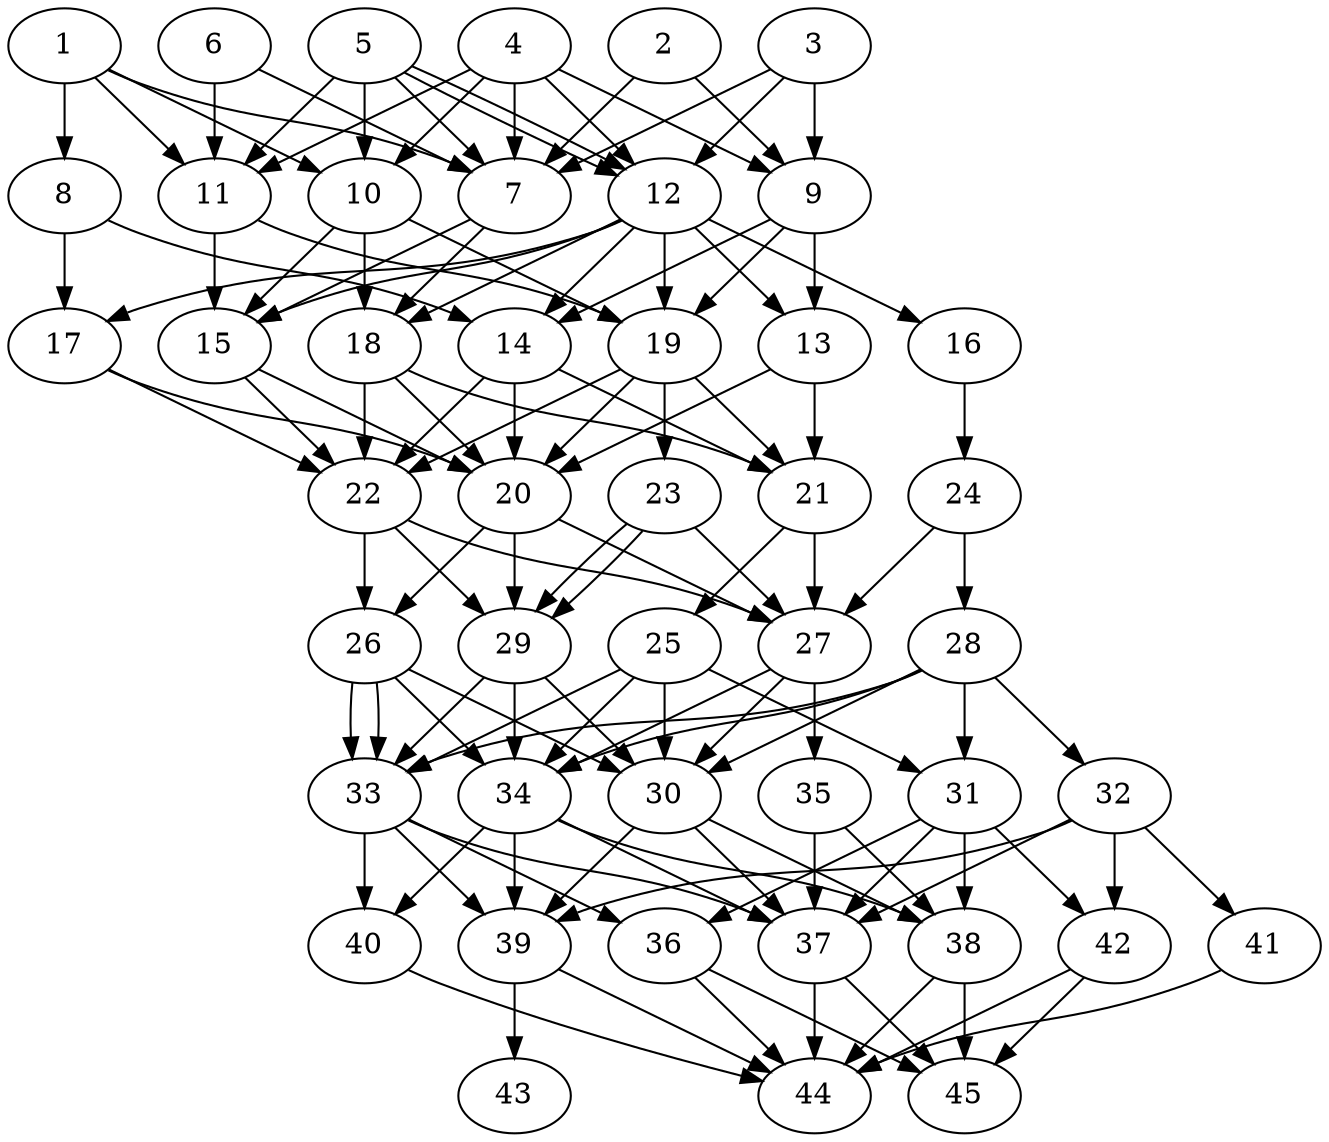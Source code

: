 // DAG automatically generated by daggen at Thu Oct  3 14:07:24 2019
// ./daggen --dot -n 45 --ccr 0.3 --fat 0.5 --regular 0.7 --density 0.9 --mindata 5242880 --maxdata 52428800 
digraph G {
  1 [size="54531413", alpha="0.18", expect_size="16359424"] 
  1 -> 7 [size ="16359424"]
  1 -> 8 [size ="16359424"]
  1 -> 10 [size ="16359424"]
  1 -> 11 [size ="16359424"]
  2 [size="52578987", alpha="0.17", expect_size="15773696"] 
  2 -> 7 [size ="15773696"]
  2 -> 9 [size ="15773696"]
  3 [size="23866027", alpha="0.12", expect_size="7159808"] 
  3 -> 7 [size ="7159808"]
  3 -> 9 [size ="7159808"]
  3 -> 12 [size ="7159808"]
  4 [size="162283520", alpha="0.13", expect_size="48685056"] 
  4 -> 7 [size ="48685056"]
  4 -> 9 [size ="48685056"]
  4 -> 10 [size ="48685056"]
  4 -> 11 [size ="48685056"]
  4 -> 12 [size ="48685056"]
  5 [size="60450133", alpha="0.06", expect_size="18135040"] 
  5 -> 7 [size ="18135040"]
  5 -> 10 [size ="18135040"]
  5 -> 11 [size ="18135040"]
  5 -> 12 [size ="18135040"]
  5 -> 12 [size ="18135040"]
  6 [size="91347627", alpha="0.12", expect_size="27404288"] 
  6 -> 7 [size ="27404288"]
  6 -> 11 [size ="27404288"]
  7 [size="134437547", alpha="0.12", expect_size="40331264"] 
  7 -> 15 [size ="40331264"]
  7 -> 18 [size ="40331264"]
  8 [size="140608853", alpha="0.02", expect_size="42182656"] 
  8 -> 14 [size ="42182656"]
  8 -> 17 [size ="42182656"]
  9 [size="83903147", alpha="0.11", expect_size="25170944"] 
  9 -> 13 [size ="25170944"]
  9 -> 14 [size ="25170944"]
  9 -> 19 [size ="25170944"]
  10 [size="152275627", alpha="0.08", expect_size="45682688"] 
  10 -> 15 [size ="45682688"]
  10 -> 18 [size ="45682688"]
  10 -> 19 [size ="45682688"]
  11 [size="28402347", alpha="0.11", expect_size="8520704"] 
  11 -> 15 [size ="8520704"]
  11 -> 19 [size ="8520704"]
  12 [size="167509333", alpha="0.00", expect_size="50252800"] 
  12 -> 13 [size ="50252800"]
  12 -> 14 [size ="50252800"]
  12 -> 15 [size ="50252800"]
  12 -> 16 [size ="50252800"]
  12 -> 17 [size ="50252800"]
  12 -> 18 [size ="50252800"]
  12 -> 19 [size ="50252800"]
  13 [size="147616427", alpha="0.11", expect_size="44284928"] 
  13 -> 20 [size ="44284928"]
  13 -> 21 [size ="44284928"]
  14 [size="85807787", alpha="0.18", expect_size="25742336"] 
  14 -> 20 [size ="25742336"]
  14 -> 21 [size ="25742336"]
  14 -> 22 [size ="25742336"]
  15 [size="32648533", alpha="0.02", expect_size="9794560"] 
  15 -> 20 [size ="9794560"]
  15 -> 22 [size ="9794560"]
  16 [size="80571733", alpha="0.08", expect_size="24171520"] 
  16 -> 24 [size ="24171520"]
  17 [size="19036160", alpha="0.02", expect_size="5710848"] 
  17 -> 20 [size ="5710848"]
  17 -> 22 [size ="5710848"]
  18 [size="109697707", alpha="0.07", expect_size="32909312"] 
  18 -> 20 [size ="32909312"]
  18 -> 21 [size ="32909312"]
  18 -> 22 [size ="32909312"]
  19 [size="121780907", alpha="0.11", expect_size="36534272"] 
  19 -> 20 [size ="36534272"]
  19 -> 21 [size ="36534272"]
  19 -> 22 [size ="36534272"]
  19 -> 23 [size ="36534272"]
  20 [size="49162240", alpha="0.08", expect_size="14748672"] 
  20 -> 26 [size ="14748672"]
  20 -> 27 [size ="14748672"]
  20 -> 29 [size ="14748672"]
  21 [size="113042773", alpha="0.09", expect_size="33912832"] 
  21 -> 25 [size ="33912832"]
  21 -> 27 [size ="33912832"]
  22 [size="40461653", alpha="0.15", expect_size="12138496"] 
  22 -> 26 [size ="12138496"]
  22 -> 27 [size ="12138496"]
  22 -> 29 [size ="12138496"]
  23 [size="43943253", alpha="0.02", expect_size="13182976"] 
  23 -> 27 [size ="13182976"]
  23 -> 29 [size ="13182976"]
  23 -> 29 [size ="13182976"]
  24 [size="131065173", alpha="0.07", expect_size="39319552"] 
  24 -> 27 [size ="39319552"]
  24 -> 28 [size ="39319552"]
  25 [size="118620160", alpha="0.18", expect_size="35586048"] 
  25 -> 30 [size ="35586048"]
  25 -> 31 [size ="35586048"]
  25 -> 33 [size ="35586048"]
  25 -> 34 [size ="35586048"]
  26 [size="131409920", alpha="0.18", expect_size="39422976"] 
  26 -> 30 [size ="39422976"]
  26 -> 33 [size ="39422976"]
  26 -> 33 [size ="39422976"]
  26 -> 34 [size ="39422976"]
  27 [size="37297493", alpha="0.13", expect_size="11189248"] 
  27 -> 30 [size ="11189248"]
  27 -> 34 [size ="11189248"]
  27 -> 35 [size ="11189248"]
  28 [size="49530880", alpha="0.04", expect_size="14859264"] 
  28 -> 30 [size ="14859264"]
  28 -> 31 [size ="14859264"]
  28 -> 32 [size ="14859264"]
  28 -> 33 [size ="14859264"]
  28 -> 34 [size ="14859264"]
  29 [size="105666560", alpha="0.03", expect_size="31699968"] 
  29 -> 30 [size ="31699968"]
  29 -> 33 [size ="31699968"]
  29 -> 34 [size ="31699968"]
  30 [size="34017280", alpha="0.19", expect_size="10205184"] 
  30 -> 37 [size ="10205184"]
  30 -> 38 [size ="10205184"]
  30 -> 39 [size ="10205184"]
  31 [size="94924800", alpha="0.17", expect_size="28477440"] 
  31 -> 36 [size ="28477440"]
  31 -> 37 [size ="28477440"]
  31 -> 38 [size ="28477440"]
  31 -> 42 [size ="28477440"]
  32 [size="168154453", alpha="0.14", expect_size="50446336"] 
  32 -> 37 [size ="50446336"]
  32 -> 39 [size ="50446336"]
  32 -> 41 [size ="50446336"]
  32 -> 42 [size ="50446336"]
  33 [size="131525973", alpha="0.07", expect_size="39457792"] 
  33 -> 36 [size ="39457792"]
  33 -> 37 [size ="39457792"]
  33 -> 39 [size ="39457792"]
  33 -> 40 [size ="39457792"]
  34 [size="148718933", alpha="0.09", expect_size="44615680"] 
  34 -> 37 [size ="44615680"]
  34 -> 38 [size ="44615680"]
  34 -> 39 [size ="44615680"]
  34 -> 40 [size ="44615680"]
  35 [size="49971200", alpha="0.13", expect_size="14991360"] 
  35 -> 37 [size ="14991360"]
  35 -> 38 [size ="14991360"]
  36 [size="35539627", alpha="0.05", expect_size="10661888"] 
  36 -> 44 [size ="10661888"]
  36 -> 45 [size ="10661888"]
  37 [size="22016000", alpha="0.17", expect_size="6604800"] 
  37 -> 44 [size ="6604800"]
  37 -> 45 [size ="6604800"]
  38 [size="126361600", alpha="0.00", expect_size="37908480"] 
  38 -> 44 [size ="37908480"]
  38 -> 45 [size ="37908480"]
  39 [size="157139627", alpha="0.17", expect_size="47141888"] 
  39 -> 43 [size ="47141888"]
  39 -> 44 [size ="47141888"]
  40 [size="23487147", alpha="0.19", expect_size="7046144"] 
  40 -> 44 [size ="7046144"]
  41 [size="17496747", alpha="0.12", expect_size="5249024"] 
  41 -> 44 [size ="5249024"]
  42 [size="150094507", alpha="0.08", expect_size="45028352"] 
  42 -> 44 [size ="45028352"]
  42 -> 45 [size ="45028352"]
  43 [size="99457707", alpha="0.08", expect_size="29837312"] 
  44 [size="153016320", alpha="0.02", expect_size="45904896"] 
  45 [size="64532480", alpha="0.08", expect_size="19359744"] 
}
